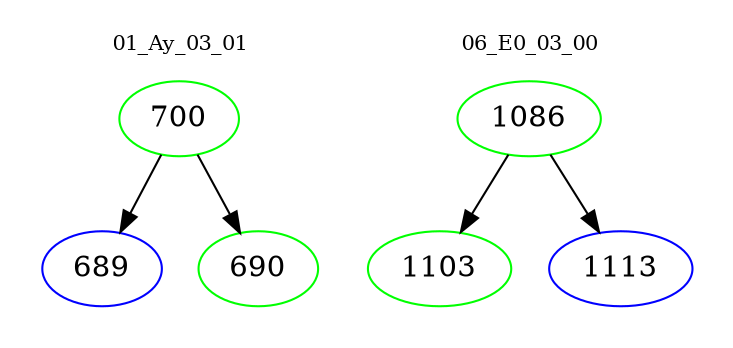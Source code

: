 digraph{
subgraph cluster_0 {
color = white
label = "01_Ay_03_01";
fontsize=10;
T0_700 [label="700", color="green"]
T0_700 -> T0_689 [color="black"]
T0_689 [label="689", color="blue"]
T0_700 -> T0_690 [color="black"]
T0_690 [label="690", color="green"]
}
subgraph cluster_1 {
color = white
label = "06_E0_03_00";
fontsize=10;
T1_1086 [label="1086", color="green"]
T1_1086 -> T1_1103 [color="black"]
T1_1103 [label="1103", color="green"]
T1_1086 -> T1_1113 [color="black"]
T1_1113 [label="1113", color="blue"]
}
}
